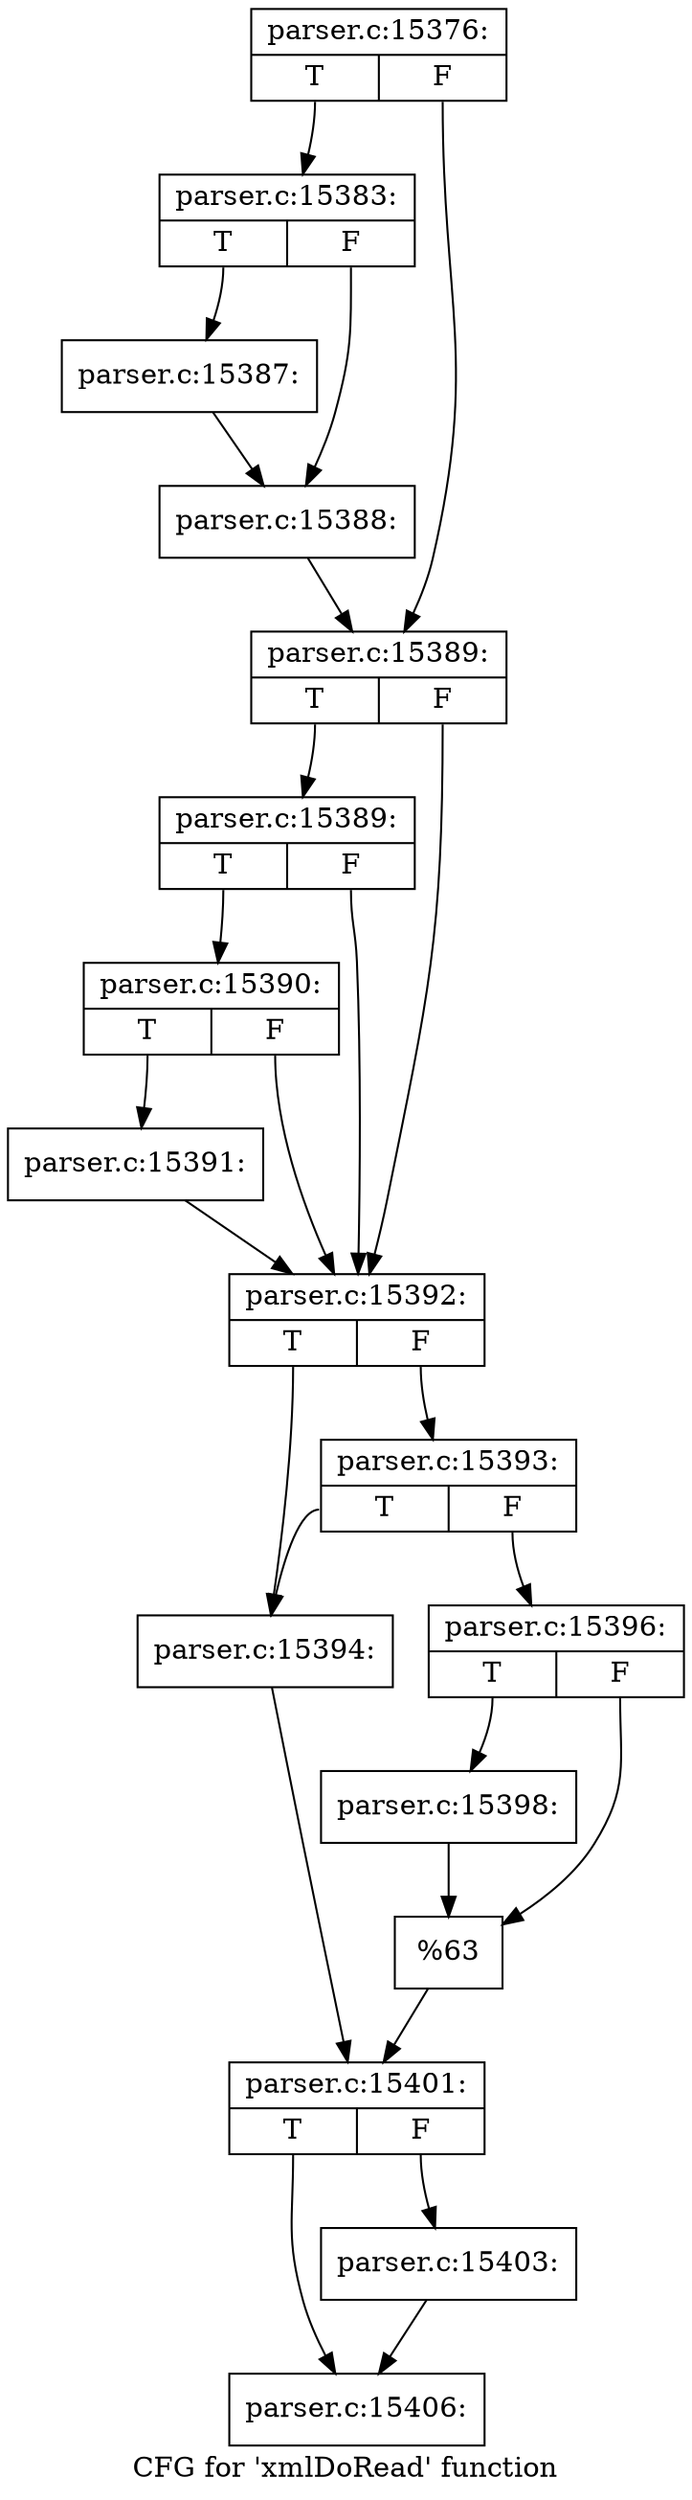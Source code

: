 digraph "CFG for 'xmlDoRead' function" {
	label="CFG for 'xmlDoRead' function";

	Node0x63ebc10 [shape=record,label="{parser.c:15376:|{<s0>T|<s1>F}}"];
	Node0x63ebc10:s0 -> Node0x6402c70;
	Node0x63ebc10:s1 -> Node0x6402cc0;
	Node0x6402c70 [shape=record,label="{parser.c:15383:|{<s0>T|<s1>F}}"];
	Node0x6402c70:s0 -> Node0x6403520;
	Node0x6402c70:s1 -> Node0x6403570;
	Node0x6403520 [shape=record,label="{parser.c:15387:}"];
	Node0x6403520 -> Node0x6403570;
	Node0x6403570 [shape=record,label="{parser.c:15388:}"];
	Node0x6403570 -> Node0x6402cc0;
	Node0x6402cc0 [shape=record,label="{parser.c:15389:|{<s0>T|<s1>F}}"];
	Node0x6402cc0:s0 -> Node0x6403cf0;
	Node0x6402cc0:s1 -> Node0x6403c20;
	Node0x6403cf0 [shape=record,label="{parser.c:15389:|{<s0>T|<s1>F}}"];
	Node0x6403cf0:s0 -> Node0x6403c70;
	Node0x6403cf0:s1 -> Node0x6403c20;
	Node0x6403c70 [shape=record,label="{parser.c:15390:|{<s0>T|<s1>F}}"];
	Node0x6403c70:s0 -> Node0x6403bd0;
	Node0x6403c70:s1 -> Node0x6403c20;
	Node0x6403bd0 [shape=record,label="{parser.c:15391:}"];
	Node0x6403bd0 -> Node0x6403c20;
	Node0x6403c20 [shape=record,label="{parser.c:15392:|{<s0>T|<s1>F}}"];
	Node0x6403c20:s0 -> Node0x6404ea0;
	Node0x6403c20:s1 -> Node0x6404f90;
	Node0x6404f90 [shape=record,label="{parser.c:15393:|{<s0>T|<s1>F}}"];
	Node0x6404f90:s0 -> Node0x6404ea0;
	Node0x6404f90:s1 -> Node0x6404f40;
	Node0x6404ea0 [shape=record,label="{parser.c:15394:}"];
	Node0x6404ea0 -> Node0x6404ef0;
	Node0x6404f40 [shape=record,label="{parser.c:15396:|{<s0>T|<s1>F}}"];
	Node0x6404f40:s0 -> Node0x6405b00;
	Node0x6404f40:s1 -> Node0x6405b50;
	Node0x6405b00 [shape=record,label="{parser.c:15398:}"];
	Node0x6405b00 -> Node0x6405b50;
	Node0x6405b50 [shape=record,label="{%63}"];
	Node0x6405b50 -> Node0x6404ef0;
	Node0x6404ef0 [shape=record,label="{parser.c:15401:|{<s0>T|<s1>F}}"];
	Node0x6404ef0:s0 -> Node0x64066d0;
	Node0x6404ef0:s1 -> Node0x6406680;
	Node0x6406680 [shape=record,label="{parser.c:15403:}"];
	Node0x6406680 -> Node0x64066d0;
	Node0x64066d0 [shape=record,label="{parser.c:15406:}"];
}
